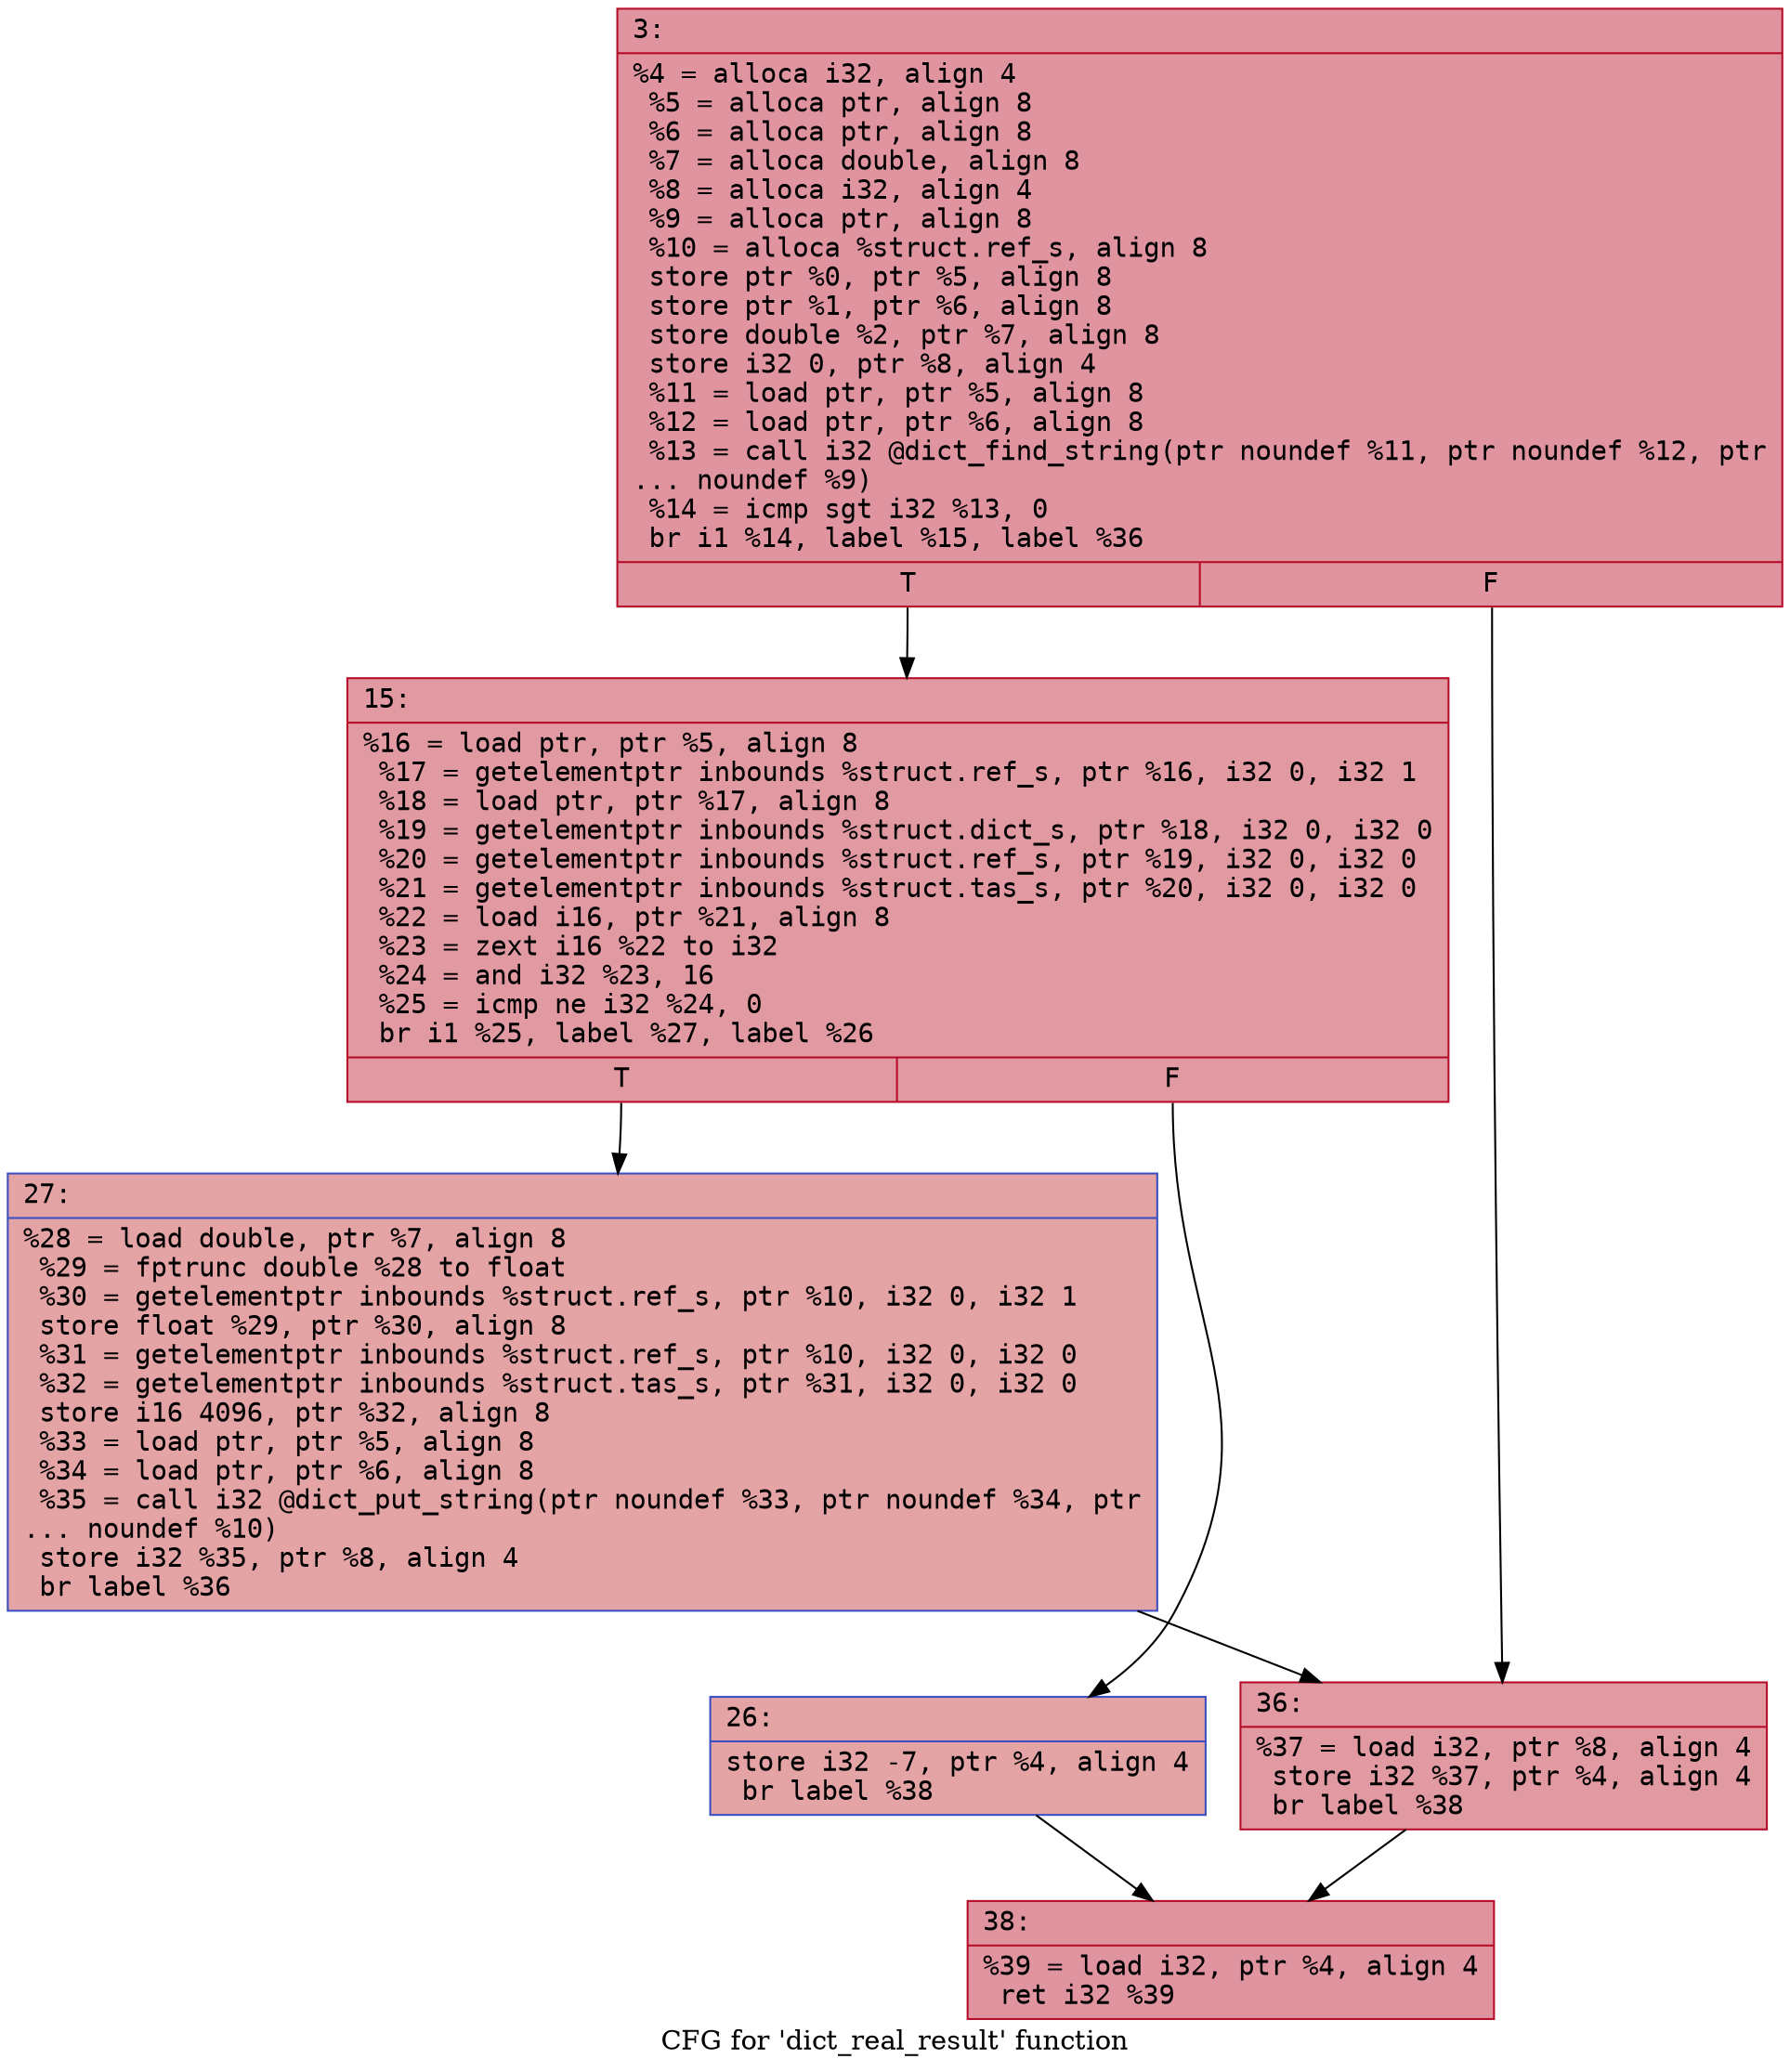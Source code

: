 digraph "CFG for 'dict_real_result' function" {
	label="CFG for 'dict_real_result' function";

	Node0x600001fe8dc0 [shape=record,color="#b70d28ff", style=filled, fillcolor="#b70d2870" fontname="Courier",label="{3:\l|  %4 = alloca i32, align 4\l  %5 = alloca ptr, align 8\l  %6 = alloca ptr, align 8\l  %7 = alloca double, align 8\l  %8 = alloca i32, align 4\l  %9 = alloca ptr, align 8\l  %10 = alloca %struct.ref_s, align 8\l  store ptr %0, ptr %5, align 8\l  store ptr %1, ptr %6, align 8\l  store double %2, ptr %7, align 8\l  store i32 0, ptr %8, align 4\l  %11 = load ptr, ptr %5, align 8\l  %12 = load ptr, ptr %6, align 8\l  %13 = call i32 @dict_find_string(ptr noundef %11, ptr noundef %12, ptr\l... noundef %9)\l  %14 = icmp sgt i32 %13, 0\l  br i1 %14, label %15, label %36\l|{<s0>T|<s1>F}}"];
	Node0x600001fe8dc0:s0 -> Node0x600001fe8e10[tooltip="3 -> 15\nProbability 62.50%" ];
	Node0x600001fe8dc0:s1 -> Node0x600001fe8f00[tooltip="3 -> 36\nProbability 37.50%" ];
	Node0x600001fe8e10 [shape=record,color="#b70d28ff", style=filled, fillcolor="#bb1b2c70" fontname="Courier",label="{15:\l|  %16 = load ptr, ptr %5, align 8\l  %17 = getelementptr inbounds %struct.ref_s, ptr %16, i32 0, i32 1\l  %18 = load ptr, ptr %17, align 8\l  %19 = getelementptr inbounds %struct.dict_s, ptr %18, i32 0, i32 0\l  %20 = getelementptr inbounds %struct.ref_s, ptr %19, i32 0, i32 0\l  %21 = getelementptr inbounds %struct.tas_s, ptr %20, i32 0, i32 0\l  %22 = load i16, ptr %21, align 8\l  %23 = zext i16 %22 to i32\l  %24 = and i32 %23, 16\l  %25 = icmp ne i32 %24, 0\l  br i1 %25, label %27, label %26\l|{<s0>T|<s1>F}}"];
	Node0x600001fe8e10:s0 -> Node0x600001fe8eb0[tooltip="15 -> 27\nProbability 50.00%" ];
	Node0x600001fe8e10:s1 -> Node0x600001fe8e60[tooltip="15 -> 26\nProbability 50.00%" ];
	Node0x600001fe8e60 [shape=record,color="#3d50c3ff", style=filled, fillcolor="#c32e3170" fontname="Courier",label="{26:\l|  store i32 -7, ptr %4, align 4\l  br label %38\l}"];
	Node0x600001fe8e60 -> Node0x600001fe8f50[tooltip="26 -> 38\nProbability 100.00%" ];
	Node0x600001fe8eb0 [shape=record,color="#3d50c3ff", style=filled, fillcolor="#c32e3170" fontname="Courier",label="{27:\l|  %28 = load double, ptr %7, align 8\l  %29 = fptrunc double %28 to float\l  %30 = getelementptr inbounds %struct.ref_s, ptr %10, i32 0, i32 1\l  store float %29, ptr %30, align 8\l  %31 = getelementptr inbounds %struct.ref_s, ptr %10, i32 0, i32 0\l  %32 = getelementptr inbounds %struct.tas_s, ptr %31, i32 0, i32 0\l  store i16 4096, ptr %32, align 8\l  %33 = load ptr, ptr %5, align 8\l  %34 = load ptr, ptr %6, align 8\l  %35 = call i32 @dict_put_string(ptr noundef %33, ptr noundef %34, ptr\l... noundef %10)\l  store i32 %35, ptr %8, align 4\l  br label %36\l}"];
	Node0x600001fe8eb0 -> Node0x600001fe8f00[tooltip="27 -> 36\nProbability 100.00%" ];
	Node0x600001fe8f00 [shape=record,color="#b70d28ff", style=filled, fillcolor="#bb1b2c70" fontname="Courier",label="{36:\l|  %37 = load i32, ptr %8, align 4\l  store i32 %37, ptr %4, align 4\l  br label %38\l}"];
	Node0x600001fe8f00 -> Node0x600001fe8f50[tooltip="36 -> 38\nProbability 100.00%" ];
	Node0x600001fe8f50 [shape=record,color="#b70d28ff", style=filled, fillcolor="#b70d2870" fontname="Courier",label="{38:\l|  %39 = load i32, ptr %4, align 4\l  ret i32 %39\l}"];
}
